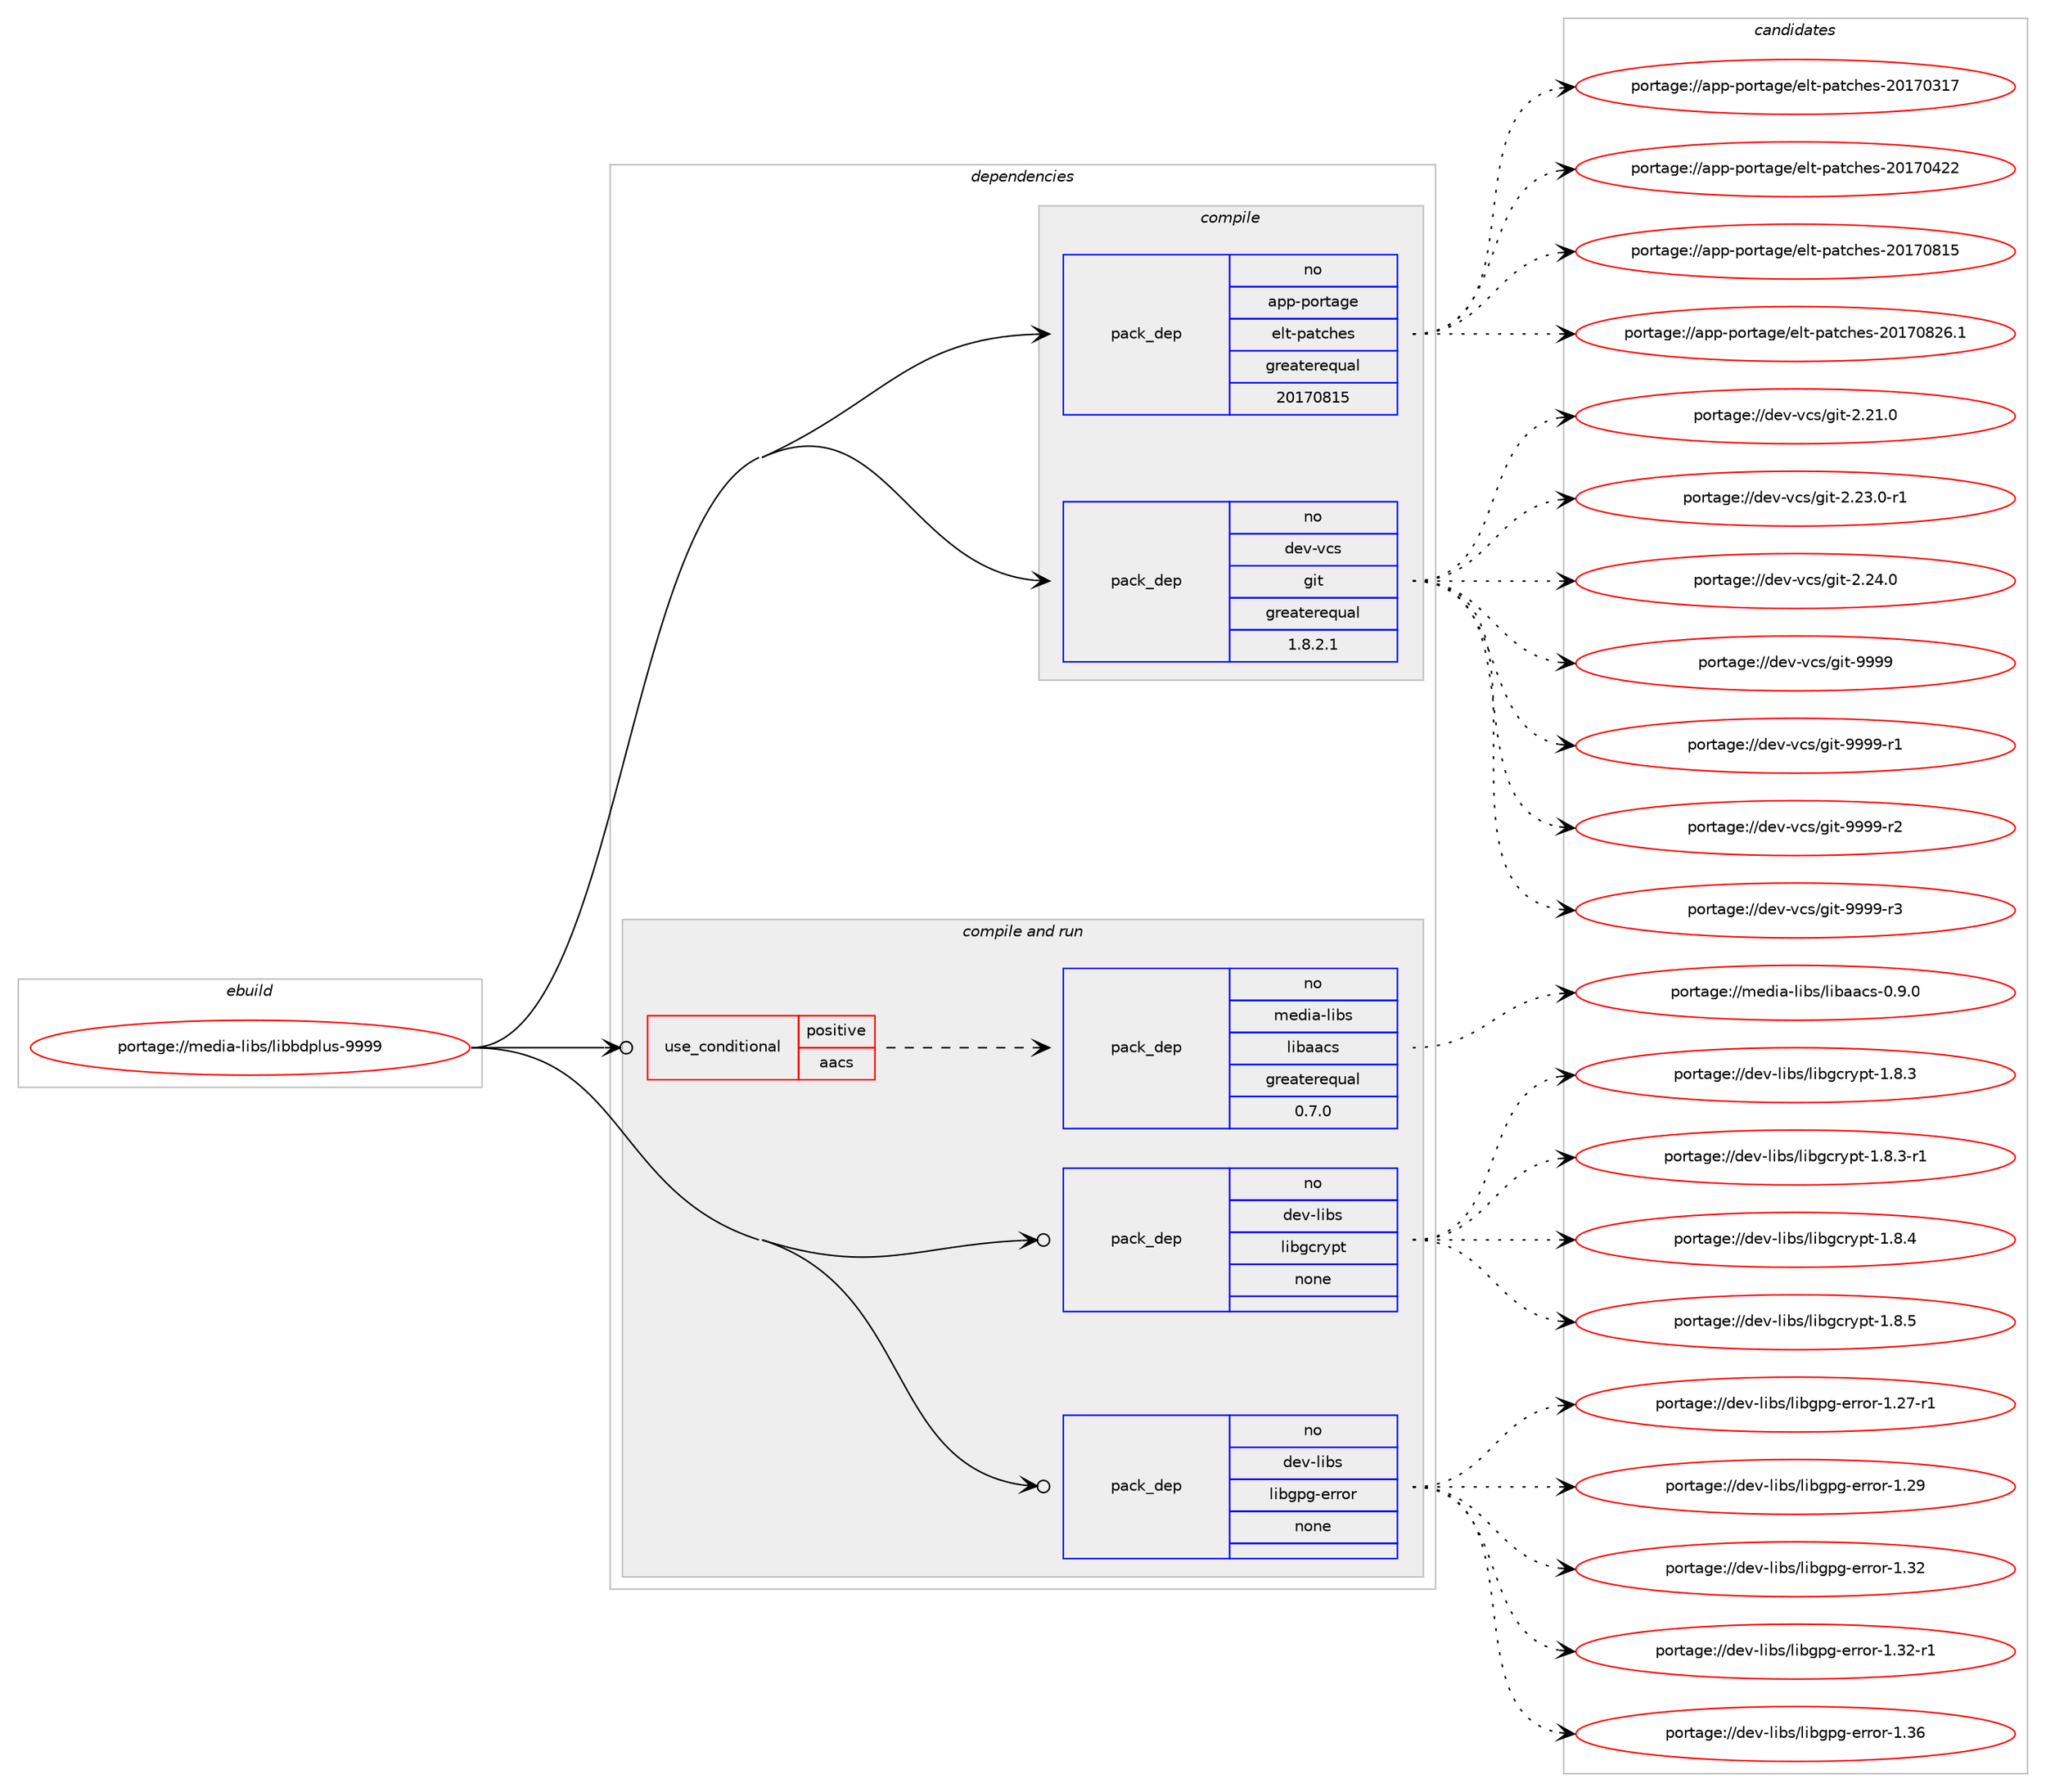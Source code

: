 digraph prolog {

# *************
# Graph options
# *************

newrank=true;
concentrate=true;
compound=true;
graph [rankdir=LR,fontname=Helvetica,fontsize=10,ranksep=1.5];#, ranksep=2.5, nodesep=0.2];
edge  [arrowhead=vee];
node  [fontname=Helvetica,fontsize=10];

# **********
# The ebuild
# **********

subgraph cluster_leftcol {
color=gray;
rank=same;
label=<<i>ebuild</i>>;
id [label="portage://media-libs/libbdplus-9999", color=red, width=4, href="../media-libs/libbdplus-9999.svg"];
}

# ****************
# The dependencies
# ****************

subgraph cluster_midcol {
color=gray;
label=<<i>dependencies</i>>;
subgraph cluster_compile {
fillcolor="#eeeeee";
style=filled;
label=<<i>compile</i>>;
subgraph pack234859 {
dependency319921 [label=<<TABLE BORDER="0" CELLBORDER="1" CELLSPACING="0" CELLPADDING="4" WIDTH="220"><TR><TD ROWSPAN="6" CELLPADDING="30">pack_dep</TD></TR><TR><TD WIDTH="110">no</TD></TR><TR><TD>app-portage</TD></TR><TR><TD>elt-patches</TD></TR><TR><TD>greaterequal</TD></TR><TR><TD>20170815</TD></TR></TABLE>>, shape=none, color=blue];
}
id:e -> dependency319921:w [weight=20,style="solid",arrowhead="vee"];
subgraph pack234860 {
dependency319922 [label=<<TABLE BORDER="0" CELLBORDER="1" CELLSPACING="0" CELLPADDING="4" WIDTH="220"><TR><TD ROWSPAN="6" CELLPADDING="30">pack_dep</TD></TR><TR><TD WIDTH="110">no</TD></TR><TR><TD>dev-vcs</TD></TR><TR><TD>git</TD></TR><TR><TD>greaterequal</TD></TR><TR><TD>1.8.2.1</TD></TR></TABLE>>, shape=none, color=blue];
}
id:e -> dependency319922:w [weight=20,style="solid",arrowhead="vee"];
}
subgraph cluster_compileandrun {
fillcolor="#eeeeee";
style=filled;
label=<<i>compile and run</i>>;
subgraph cond79883 {
dependency319923 [label=<<TABLE BORDER="0" CELLBORDER="1" CELLSPACING="0" CELLPADDING="4"><TR><TD ROWSPAN="3" CELLPADDING="10">use_conditional</TD></TR><TR><TD>positive</TD></TR><TR><TD>aacs</TD></TR></TABLE>>, shape=none, color=red];
subgraph pack234861 {
dependency319924 [label=<<TABLE BORDER="0" CELLBORDER="1" CELLSPACING="0" CELLPADDING="4" WIDTH="220"><TR><TD ROWSPAN="6" CELLPADDING="30">pack_dep</TD></TR><TR><TD WIDTH="110">no</TD></TR><TR><TD>media-libs</TD></TR><TR><TD>libaacs</TD></TR><TR><TD>greaterequal</TD></TR><TR><TD>0.7.0</TD></TR></TABLE>>, shape=none, color=blue];
}
dependency319923:e -> dependency319924:w [weight=20,style="dashed",arrowhead="vee"];
}
id:e -> dependency319923:w [weight=20,style="solid",arrowhead="odotvee"];
subgraph pack234862 {
dependency319925 [label=<<TABLE BORDER="0" CELLBORDER="1" CELLSPACING="0" CELLPADDING="4" WIDTH="220"><TR><TD ROWSPAN="6" CELLPADDING="30">pack_dep</TD></TR><TR><TD WIDTH="110">no</TD></TR><TR><TD>dev-libs</TD></TR><TR><TD>libgcrypt</TD></TR><TR><TD>none</TD></TR><TR><TD></TD></TR></TABLE>>, shape=none, color=blue];
}
id:e -> dependency319925:w [weight=20,style="solid",arrowhead="odotvee"];
subgraph pack234863 {
dependency319926 [label=<<TABLE BORDER="0" CELLBORDER="1" CELLSPACING="0" CELLPADDING="4" WIDTH="220"><TR><TD ROWSPAN="6" CELLPADDING="30">pack_dep</TD></TR><TR><TD WIDTH="110">no</TD></TR><TR><TD>dev-libs</TD></TR><TR><TD>libgpg-error</TD></TR><TR><TD>none</TD></TR><TR><TD></TD></TR></TABLE>>, shape=none, color=blue];
}
id:e -> dependency319926:w [weight=20,style="solid",arrowhead="odotvee"];
}
subgraph cluster_run {
fillcolor="#eeeeee";
style=filled;
label=<<i>run</i>>;
}
}

# **************
# The candidates
# **************

subgraph cluster_choices {
rank=same;
color=gray;
label=<<i>candidates</i>>;

subgraph choice234859 {
color=black;
nodesep=1;
choiceportage97112112451121111141169710310147101108116451129711699104101115455048495548514955 [label="portage://app-portage/elt-patches-20170317", color=red, width=4,href="../app-portage/elt-patches-20170317.svg"];
choiceportage97112112451121111141169710310147101108116451129711699104101115455048495548525050 [label="portage://app-portage/elt-patches-20170422", color=red, width=4,href="../app-portage/elt-patches-20170422.svg"];
choiceportage97112112451121111141169710310147101108116451129711699104101115455048495548564953 [label="portage://app-portage/elt-patches-20170815", color=red, width=4,href="../app-portage/elt-patches-20170815.svg"];
choiceportage971121124511211111411697103101471011081164511297116991041011154550484955485650544649 [label="portage://app-portage/elt-patches-20170826.1", color=red, width=4,href="../app-portage/elt-patches-20170826.1.svg"];
dependency319921:e -> choiceportage97112112451121111141169710310147101108116451129711699104101115455048495548514955:w [style=dotted,weight="100"];
dependency319921:e -> choiceportage97112112451121111141169710310147101108116451129711699104101115455048495548525050:w [style=dotted,weight="100"];
dependency319921:e -> choiceportage97112112451121111141169710310147101108116451129711699104101115455048495548564953:w [style=dotted,weight="100"];
dependency319921:e -> choiceportage971121124511211111411697103101471011081164511297116991041011154550484955485650544649:w [style=dotted,weight="100"];
}
subgraph choice234860 {
color=black;
nodesep=1;
choiceportage10010111845118991154710310511645504650494648 [label="portage://dev-vcs/git-2.21.0", color=red, width=4,href="../dev-vcs/git-2.21.0.svg"];
choiceportage100101118451189911547103105116455046505146484511449 [label="portage://dev-vcs/git-2.23.0-r1", color=red, width=4,href="../dev-vcs/git-2.23.0-r1.svg"];
choiceportage10010111845118991154710310511645504650524648 [label="portage://dev-vcs/git-2.24.0", color=red, width=4,href="../dev-vcs/git-2.24.0.svg"];
choiceportage1001011184511899115471031051164557575757 [label="portage://dev-vcs/git-9999", color=red, width=4,href="../dev-vcs/git-9999.svg"];
choiceportage10010111845118991154710310511645575757574511449 [label="portage://dev-vcs/git-9999-r1", color=red, width=4,href="../dev-vcs/git-9999-r1.svg"];
choiceportage10010111845118991154710310511645575757574511450 [label="portage://dev-vcs/git-9999-r2", color=red, width=4,href="../dev-vcs/git-9999-r2.svg"];
choiceportage10010111845118991154710310511645575757574511451 [label="portage://dev-vcs/git-9999-r3", color=red, width=4,href="../dev-vcs/git-9999-r3.svg"];
dependency319922:e -> choiceportage10010111845118991154710310511645504650494648:w [style=dotted,weight="100"];
dependency319922:e -> choiceportage100101118451189911547103105116455046505146484511449:w [style=dotted,weight="100"];
dependency319922:e -> choiceportage10010111845118991154710310511645504650524648:w [style=dotted,weight="100"];
dependency319922:e -> choiceportage1001011184511899115471031051164557575757:w [style=dotted,weight="100"];
dependency319922:e -> choiceportage10010111845118991154710310511645575757574511449:w [style=dotted,weight="100"];
dependency319922:e -> choiceportage10010111845118991154710310511645575757574511450:w [style=dotted,weight="100"];
dependency319922:e -> choiceportage10010111845118991154710310511645575757574511451:w [style=dotted,weight="100"];
}
subgraph choice234861 {
color=black;
nodesep=1;
choiceportage1091011001059745108105981154710810598979799115454846574648 [label="portage://media-libs/libaacs-0.9.0", color=red, width=4,href="../media-libs/libaacs-0.9.0.svg"];
dependency319924:e -> choiceportage1091011001059745108105981154710810598979799115454846574648:w [style=dotted,weight="100"];
}
subgraph choice234862 {
color=black;
nodesep=1;
choiceportage1001011184510810598115471081059810399114121112116454946564651 [label="portage://dev-libs/libgcrypt-1.8.3", color=red, width=4,href="../dev-libs/libgcrypt-1.8.3.svg"];
choiceportage10010111845108105981154710810598103991141211121164549465646514511449 [label="portage://dev-libs/libgcrypt-1.8.3-r1", color=red, width=4,href="../dev-libs/libgcrypt-1.8.3-r1.svg"];
choiceportage1001011184510810598115471081059810399114121112116454946564652 [label="portage://dev-libs/libgcrypt-1.8.4", color=red, width=4,href="../dev-libs/libgcrypt-1.8.4.svg"];
choiceportage1001011184510810598115471081059810399114121112116454946564653 [label="portage://dev-libs/libgcrypt-1.8.5", color=red, width=4,href="../dev-libs/libgcrypt-1.8.5.svg"];
dependency319925:e -> choiceportage1001011184510810598115471081059810399114121112116454946564651:w [style=dotted,weight="100"];
dependency319925:e -> choiceportage10010111845108105981154710810598103991141211121164549465646514511449:w [style=dotted,weight="100"];
dependency319925:e -> choiceportage1001011184510810598115471081059810399114121112116454946564652:w [style=dotted,weight="100"];
dependency319925:e -> choiceportage1001011184510810598115471081059810399114121112116454946564653:w [style=dotted,weight="100"];
}
subgraph choice234863 {
color=black;
nodesep=1;
choiceportage100101118451081059811547108105981031121034510111411411111445494650554511449 [label="portage://dev-libs/libgpg-error-1.27-r1", color=red, width=4,href="../dev-libs/libgpg-error-1.27-r1.svg"];
choiceportage10010111845108105981154710810598103112103451011141141111144549465057 [label="portage://dev-libs/libgpg-error-1.29", color=red, width=4,href="../dev-libs/libgpg-error-1.29.svg"];
choiceportage10010111845108105981154710810598103112103451011141141111144549465150 [label="portage://dev-libs/libgpg-error-1.32", color=red, width=4,href="../dev-libs/libgpg-error-1.32.svg"];
choiceportage100101118451081059811547108105981031121034510111411411111445494651504511449 [label="portage://dev-libs/libgpg-error-1.32-r1", color=red, width=4,href="../dev-libs/libgpg-error-1.32-r1.svg"];
choiceportage10010111845108105981154710810598103112103451011141141111144549465154 [label="portage://dev-libs/libgpg-error-1.36", color=red, width=4,href="../dev-libs/libgpg-error-1.36.svg"];
dependency319926:e -> choiceportage100101118451081059811547108105981031121034510111411411111445494650554511449:w [style=dotted,weight="100"];
dependency319926:e -> choiceportage10010111845108105981154710810598103112103451011141141111144549465057:w [style=dotted,weight="100"];
dependency319926:e -> choiceportage10010111845108105981154710810598103112103451011141141111144549465150:w [style=dotted,weight="100"];
dependency319926:e -> choiceportage100101118451081059811547108105981031121034510111411411111445494651504511449:w [style=dotted,weight="100"];
dependency319926:e -> choiceportage10010111845108105981154710810598103112103451011141141111144549465154:w [style=dotted,weight="100"];
}
}

}
